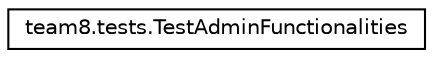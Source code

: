 digraph "Graphical Class Hierarchy"
{
  edge [fontname="Helvetica",fontsize="10",labelfontname="Helvetica",labelfontsize="10"];
  node [fontname="Helvetica",fontsize="10",shape=record];
  rankdir="LR";
  Node0 [label="team8.tests.TestAdminFunctionalities",height=0.2,width=0.4,color="black", fillcolor="white", style="filled",URL="$classteam8_1_1tests_1_1TestAdminFunctionalities.html"];
}
